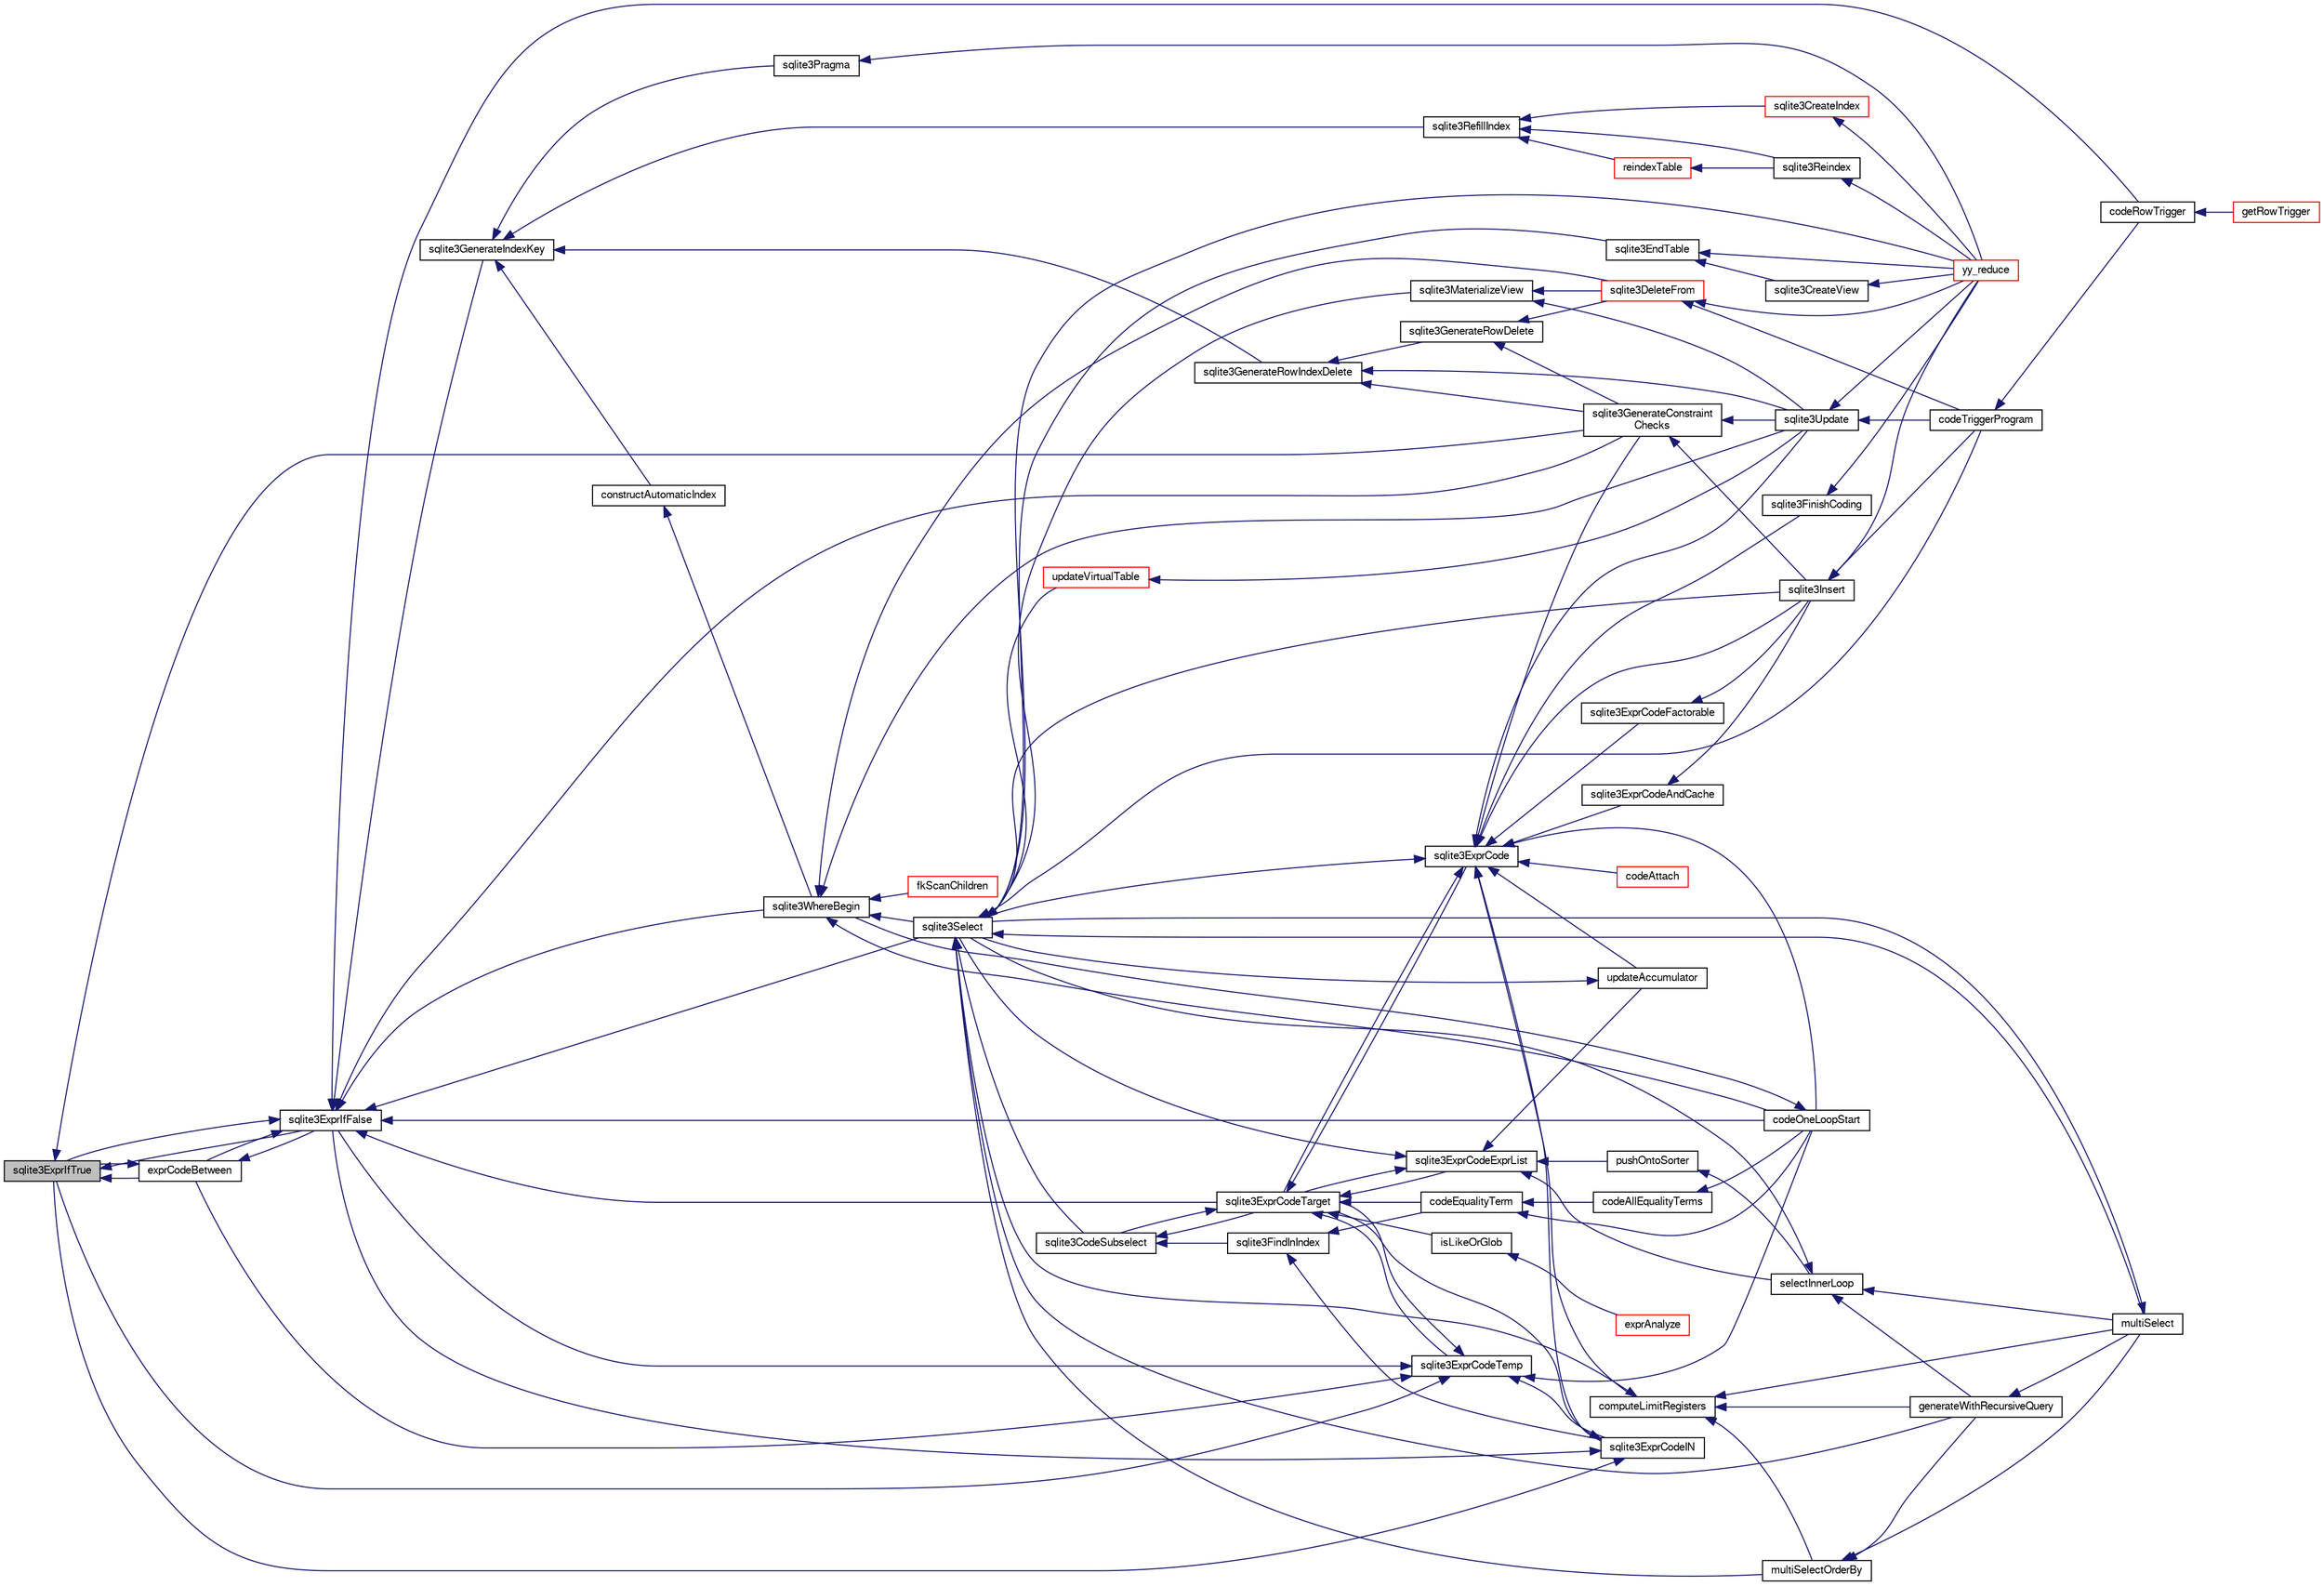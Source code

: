 digraph "sqlite3ExprIfTrue"
{
  edge [fontname="FreeSans",fontsize="10",labelfontname="FreeSans",labelfontsize="10"];
  node [fontname="FreeSans",fontsize="10",shape=record];
  rankdir="LR";
  Node533421 [label="sqlite3ExprIfTrue",height=0.2,width=0.4,color="black", fillcolor="grey75", style="filled", fontcolor="black"];
  Node533421 -> Node533422 [dir="back",color="midnightblue",fontsize="10",style="solid",fontname="FreeSans"];
  Node533422 [label="exprCodeBetween",height=0.2,width=0.4,color="black", fillcolor="white", style="filled",URL="$sqlite3_8c.html#abd053493214542bca8f406f42145d173"];
  Node533422 -> Node533421 [dir="back",color="midnightblue",fontsize="10",style="solid",fontname="FreeSans"];
  Node533422 -> Node533423 [dir="back",color="midnightblue",fontsize="10",style="solid",fontname="FreeSans"];
  Node533423 [label="sqlite3ExprIfFalse",height=0.2,width=0.4,color="black", fillcolor="white", style="filled",URL="$sqlite3_8c.html#af97ecccb5d56e321e118414b08f65b71"];
  Node533423 -> Node533424 [dir="back",color="midnightblue",fontsize="10",style="solid",fontname="FreeSans"];
  Node533424 [label="sqlite3ExprCodeTarget",height=0.2,width=0.4,color="black", fillcolor="white", style="filled",URL="$sqlite3_8c.html#a4f308397a0a3ed299ed31aaa1ae2a293"];
  Node533424 -> Node533425 [dir="back",color="midnightblue",fontsize="10",style="solid",fontname="FreeSans"];
  Node533425 [label="sqlite3CodeSubselect",height=0.2,width=0.4,color="black", fillcolor="white", style="filled",URL="$sqlite3_8c.html#aa69b46d2204a1d1b110107a1be12ee0c"];
  Node533425 -> Node533426 [dir="back",color="midnightblue",fontsize="10",style="solid",fontname="FreeSans"];
  Node533426 [label="sqlite3FindInIndex",height=0.2,width=0.4,color="black", fillcolor="white", style="filled",URL="$sqlite3_8c.html#af7d8c56ab0231f44bb5f87b3fafeffb2"];
  Node533426 -> Node533427 [dir="back",color="midnightblue",fontsize="10",style="solid",fontname="FreeSans"];
  Node533427 [label="sqlite3ExprCodeIN",height=0.2,width=0.4,color="black", fillcolor="white", style="filled",URL="$sqlite3_8c.html#ad9cf4f5b5ffb90c24a4a0900c8626193"];
  Node533427 -> Node533424 [dir="back",color="midnightblue",fontsize="10",style="solid",fontname="FreeSans"];
  Node533427 -> Node533421 [dir="back",color="midnightblue",fontsize="10",style="solid",fontname="FreeSans"];
  Node533427 -> Node533423 [dir="back",color="midnightblue",fontsize="10",style="solid",fontname="FreeSans"];
  Node533426 -> Node533428 [dir="back",color="midnightblue",fontsize="10",style="solid",fontname="FreeSans"];
  Node533428 [label="codeEqualityTerm",height=0.2,width=0.4,color="black", fillcolor="white", style="filled",URL="$sqlite3_8c.html#ad88a57073f031452c9843e97f15acc47"];
  Node533428 -> Node533429 [dir="back",color="midnightblue",fontsize="10",style="solid",fontname="FreeSans"];
  Node533429 [label="codeAllEqualityTerms",height=0.2,width=0.4,color="black", fillcolor="white", style="filled",URL="$sqlite3_8c.html#a3095598b812500a4efe41bf17cd49381"];
  Node533429 -> Node533430 [dir="back",color="midnightblue",fontsize="10",style="solid",fontname="FreeSans"];
  Node533430 [label="codeOneLoopStart",height=0.2,width=0.4,color="black", fillcolor="white", style="filled",URL="$sqlite3_8c.html#aa868875120b151c169cc79139ed6e008"];
  Node533430 -> Node533431 [dir="back",color="midnightblue",fontsize="10",style="solid",fontname="FreeSans"];
  Node533431 [label="sqlite3WhereBegin",height=0.2,width=0.4,color="black", fillcolor="white", style="filled",URL="$sqlite3_8c.html#acad049f5c9a96a8118cffd5e5ce89f7c"];
  Node533431 -> Node533432 [dir="back",color="midnightblue",fontsize="10",style="solid",fontname="FreeSans"];
  Node533432 [label="sqlite3DeleteFrom",height=0.2,width=0.4,color="red", fillcolor="white", style="filled",URL="$sqlite3_8c.html#ab9b4b45349188b49eabb23f94608a091"];
  Node533432 -> Node533437 [dir="back",color="midnightblue",fontsize="10",style="solid",fontname="FreeSans"];
  Node533437 [label="codeTriggerProgram",height=0.2,width=0.4,color="black", fillcolor="white", style="filled",URL="$sqlite3_8c.html#a120801f59d9281d201d2ff4b2606836e"];
  Node533437 -> Node533438 [dir="back",color="midnightblue",fontsize="10",style="solid",fontname="FreeSans"];
  Node533438 [label="codeRowTrigger",height=0.2,width=0.4,color="black", fillcolor="white", style="filled",URL="$sqlite3_8c.html#a463cea5aaaf388b560b206570a0022fc"];
  Node533438 -> Node533439 [dir="back",color="midnightblue",fontsize="10",style="solid",fontname="FreeSans"];
  Node533439 [label="getRowTrigger",height=0.2,width=0.4,color="red", fillcolor="white", style="filled",URL="$sqlite3_8c.html#a69626ef20b540d1a2b19cf56f3f45689"];
  Node533432 -> Node533435 [dir="back",color="midnightblue",fontsize="10",style="solid",fontname="FreeSans"];
  Node533435 [label="yy_reduce",height=0.2,width=0.4,color="red", fillcolor="white", style="filled",URL="$sqlite3_8c.html#a7c419a9b25711c666a9a2449ef377f14"];
  Node533431 -> Node533448 [dir="back",color="midnightblue",fontsize="10",style="solid",fontname="FreeSans"];
  Node533448 [label="fkScanChildren",height=0.2,width=0.4,color="red", fillcolor="white", style="filled",URL="$sqlite3_8c.html#a67c9dcb484336b3155e7a82a037d4691"];
  Node533431 -> Node533450 [dir="back",color="midnightblue",fontsize="10",style="solid",fontname="FreeSans"];
  Node533450 [label="sqlite3Select",height=0.2,width=0.4,color="black", fillcolor="white", style="filled",URL="$sqlite3_8c.html#a2465ee8c956209ba4b272477b7c21a45"];
  Node533450 -> Node533425 [dir="back",color="midnightblue",fontsize="10",style="solid",fontname="FreeSans"];
  Node533450 -> Node533451 [dir="back",color="midnightblue",fontsize="10",style="solid",fontname="FreeSans"];
  Node533451 [label="sqlite3EndTable",height=0.2,width=0.4,color="black", fillcolor="white", style="filled",URL="$sqlite3_8c.html#a7b5f2c66c0f0b6f819d970ca389768b0"];
  Node533451 -> Node533452 [dir="back",color="midnightblue",fontsize="10",style="solid",fontname="FreeSans"];
  Node533452 [label="sqlite3CreateView",height=0.2,width=0.4,color="black", fillcolor="white", style="filled",URL="$sqlite3_8c.html#a9d85cb00ff71dee5cd9a019503a6982e"];
  Node533452 -> Node533435 [dir="back",color="midnightblue",fontsize="10",style="solid",fontname="FreeSans"];
  Node533451 -> Node533435 [dir="back",color="midnightblue",fontsize="10",style="solid",fontname="FreeSans"];
  Node533450 -> Node533453 [dir="back",color="midnightblue",fontsize="10",style="solid",fontname="FreeSans"];
  Node533453 [label="sqlite3MaterializeView",height=0.2,width=0.4,color="black", fillcolor="white", style="filled",URL="$sqlite3_8c.html#a4557984b0b75f998fb0c3f231c9b1def"];
  Node533453 -> Node533432 [dir="back",color="midnightblue",fontsize="10",style="solid",fontname="FreeSans"];
  Node533453 -> Node533445 [dir="back",color="midnightblue",fontsize="10",style="solid",fontname="FreeSans"];
  Node533445 [label="sqlite3Update",height=0.2,width=0.4,color="black", fillcolor="white", style="filled",URL="$sqlite3_8c.html#ac5aa67c46e8cc8174566fabe6809fafa"];
  Node533445 -> Node533437 [dir="back",color="midnightblue",fontsize="10",style="solid",fontname="FreeSans"];
  Node533445 -> Node533435 [dir="back",color="midnightblue",fontsize="10",style="solid",fontname="FreeSans"];
  Node533450 -> Node533444 [dir="back",color="midnightblue",fontsize="10",style="solid",fontname="FreeSans"];
  Node533444 [label="sqlite3Insert",height=0.2,width=0.4,color="black", fillcolor="white", style="filled",URL="$sqlite3_8c.html#a5b17c9c2000bae6bdff8e6be48d7dc2b"];
  Node533444 -> Node533437 [dir="back",color="midnightblue",fontsize="10",style="solid",fontname="FreeSans"];
  Node533444 -> Node533435 [dir="back",color="midnightblue",fontsize="10",style="solid",fontname="FreeSans"];
  Node533450 -> Node533454 [dir="back",color="midnightblue",fontsize="10",style="solid",fontname="FreeSans"];
  Node533454 [label="generateWithRecursiveQuery",height=0.2,width=0.4,color="black", fillcolor="white", style="filled",URL="$sqlite3_8c.html#ade2c3663fa9c3b9676507984b9483942"];
  Node533454 -> Node533455 [dir="back",color="midnightblue",fontsize="10",style="solid",fontname="FreeSans"];
  Node533455 [label="multiSelect",height=0.2,width=0.4,color="black", fillcolor="white", style="filled",URL="$sqlite3_8c.html#a6456c61f3d9b2389738753cedfa24fa7"];
  Node533455 -> Node533450 [dir="back",color="midnightblue",fontsize="10",style="solid",fontname="FreeSans"];
  Node533450 -> Node533455 [dir="back",color="midnightblue",fontsize="10",style="solid",fontname="FreeSans"];
  Node533450 -> Node533456 [dir="back",color="midnightblue",fontsize="10",style="solid",fontname="FreeSans"];
  Node533456 [label="multiSelectOrderBy",height=0.2,width=0.4,color="black", fillcolor="white", style="filled",URL="$sqlite3_8c.html#afcdb8488c6f4dfdadaf9f04bca35b808"];
  Node533456 -> Node533454 [dir="back",color="midnightblue",fontsize="10",style="solid",fontname="FreeSans"];
  Node533456 -> Node533455 [dir="back",color="midnightblue",fontsize="10",style="solid",fontname="FreeSans"];
  Node533450 -> Node533437 [dir="back",color="midnightblue",fontsize="10",style="solid",fontname="FreeSans"];
  Node533450 -> Node533457 [dir="back",color="midnightblue",fontsize="10",style="solid",fontname="FreeSans"];
  Node533457 [label="updateVirtualTable",height=0.2,width=0.4,color="red", fillcolor="white", style="filled",URL="$sqlite3_8c.html#a740220531db9293c39a2cdd7da3f74e1"];
  Node533457 -> Node533445 [dir="back",color="midnightblue",fontsize="10",style="solid",fontname="FreeSans"];
  Node533450 -> Node533435 [dir="back",color="midnightblue",fontsize="10",style="solid",fontname="FreeSans"];
  Node533431 -> Node533445 [dir="back",color="midnightblue",fontsize="10",style="solid",fontname="FreeSans"];
  Node533431 -> Node533430 [dir="back",color="midnightblue",fontsize="10",style="solid",fontname="FreeSans"];
  Node533428 -> Node533430 [dir="back",color="midnightblue",fontsize="10",style="solid",fontname="FreeSans"];
  Node533425 -> Node533424 [dir="back",color="midnightblue",fontsize="10",style="solid",fontname="FreeSans"];
  Node533424 -> Node533458 [dir="back",color="midnightblue",fontsize="10",style="solid",fontname="FreeSans"];
  Node533458 [label="sqlite3ExprCodeTemp",height=0.2,width=0.4,color="black", fillcolor="white", style="filled",URL="$sqlite3_8c.html#a3bc5c1ccb3c5851847e2aeb4a84ae1fc"];
  Node533458 -> Node533427 [dir="back",color="midnightblue",fontsize="10",style="solid",fontname="FreeSans"];
  Node533458 -> Node533424 [dir="back",color="midnightblue",fontsize="10",style="solid",fontname="FreeSans"];
  Node533458 -> Node533422 [dir="back",color="midnightblue",fontsize="10",style="solid",fontname="FreeSans"];
  Node533458 -> Node533421 [dir="back",color="midnightblue",fontsize="10",style="solid",fontname="FreeSans"];
  Node533458 -> Node533423 [dir="back",color="midnightblue",fontsize="10",style="solid",fontname="FreeSans"];
  Node533458 -> Node533430 [dir="back",color="midnightblue",fontsize="10",style="solid",fontname="FreeSans"];
  Node533424 -> Node533459 [dir="back",color="midnightblue",fontsize="10",style="solid",fontname="FreeSans"];
  Node533459 [label="sqlite3ExprCode",height=0.2,width=0.4,color="black", fillcolor="white", style="filled",URL="$sqlite3_8c.html#a75f270fb0b111b86924cca4ea507b417"];
  Node533459 -> Node533427 [dir="back",color="midnightblue",fontsize="10",style="solid",fontname="FreeSans"];
  Node533459 -> Node533424 [dir="back",color="midnightblue",fontsize="10",style="solid",fontname="FreeSans"];
  Node533459 -> Node533460 [dir="back",color="midnightblue",fontsize="10",style="solid",fontname="FreeSans"];
  Node533460 [label="sqlite3ExprCodeFactorable",height=0.2,width=0.4,color="black", fillcolor="white", style="filled",URL="$sqlite3_8c.html#a843f7fd58eec5a683c1fd8435fcd1e84"];
  Node533460 -> Node533444 [dir="back",color="midnightblue",fontsize="10",style="solid",fontname="FreeSans"];
  Node533459 -> Node533461 [dir="back",color="midnightblue",fontsize="10",style="solid",fontname="FreeSans"];
  Node533461 [label="sqlite3ExprCodeAndCache",height=0.2,width=0.4,color="black", fillcolor="white", style="filled",URL="$sqlite3_8c.html#ae3e46527d9b7fc9cb9236d21a5e6b1d8"];
  Node533461 -> Node533444 [dir="back",color="midnightblue",fontsize="10",style="solid",fontname="FreeSans"];
  Node533459 -> Node533462 [dir="back",color="midnightblue",fontsize="10",style="solid",fontname="FreeSans"];
  Node533462 [label="codeAttach",height=0.2,width=0.4,color="red", fillcolor="white", style="filled",URL="$sqlite3_8c.html#ade4e9e30d828a19c191fdcb098676d5b"];
  Node533459 -> Node533465 [dir="back",color="midnightblue",fontsize="10",style="solid",fontname="FreeSans"];
  Node533465 [label="sqlite3FinishCoding",height=0.2,width=0.4,color="black", fillcolor="white", style="filled",URL="$sqlite3_8c.html#a651bc5b446c276c092705856d995b278"];
  Node533465 -> Node533435 [dir="back",color="midnightblue",fontsize="10",style="solid",fontname="FreeSans"];
  Node533459 -> Node533444 [dir="back",color="midnightblue",fontsize="10",style="solid",fontname="FreeSans"];
  Node533459 -> Node533443 [dir="back",color="midnightblue",fontsize="10",style="solid",fontname="FreeSans"];
  Node533443 [label="sqlite3GenerateConstraint\lChecks",height=0.2,width=0.4,color="black", fillcolor="white", style="filled",URL="$sqlite3_8c.html#aef639c1e6a0c0a67ca6e7690ad931bd2"];
  Node533443 -> Node533444 [dir="back",color="midnightblue",fontsize="10",style="solid",fontname="FreeSans"];
  Node533443 -> Node533445 [dir="back",color="midnightblue",fontsize="10",style="solid",fontname="FreeSans"];
  Node533459 -> Node533466 [dir="back",color="midnightblue",fontsize="10",style="solid",fontname="FreeSans"];
  Node533466 [label="computeLimitRegisters",height=0.2,width=0.4,color="black", fillcolor="white", style="filled",URL="$sqlite3_8c.html#ae9d37055e4905929b6f6cda5461e2f37"];
  Node533466 -> Node533454 [dir="back",color="midnightblue",fontsize="10",style="solid",fontname="FreeSans"];
  Node533466 -> Node533455 [dir="back",color="midnightblue",fontsize="10",style="solid",fontname="FreeSans"];
  Node533466 -> Node533456 [dir="back",color="midnightblue",fontsize="10",style="solid",fontname="FreeSans"];
  Node533466 -> Node533450 [dir="back",color="midnightblue",fontsize="10",style="solid",fontname="FreeSans"];
  Node533459 -> Node533467 [dir="back",color="midnightblue",fontsize="10",style="solid",fontname="FreeSans"];
  Node533467 [label="updateAccumulator",height=0.2,width=0.4,color="black", fillcolor="white", style="filled",URL="$sqlite3_8c.html#a1681660dd3ecd50c8727d6e56a537bd9"];
  Node533467 -> Node533450 [dir="back",color="midnightblue",fontsize="10",style="solid",fontname="FreeSans"];
  Node533459 -> Node533450 [dir="back",color="midnightblue",fontsize="10",style="solid",fontname="FreeSans"];
  Node533459 -> Node533445 [dir="back",color="midnightblue",fontsize="10",style="solid",fontname="FreeSans"];
  Node533459 -> Node533430 [dir="back",color="midnightblue",fontsize="10",style="solid",fontname="FreeSans"];
  Node533424 -> Node533468 [dir="back",color="midnightblue",fontsize="10",style="solid",fontname="FreeSans"];
  Node533468 [label="sqlite3ExprCodeExprList",height=0.2,width=0.4,color="black", fillcolor="white", style="filled",URL="$sqlite3_8c.html#a05b2b3dc3de7565de24eb3a2ff4e9566"];
  Node533468 -> Node533424 [dir="back",color="midnightblue",fontsize="10",style="solid",fontname="FreeSans"];
  Node533468 -> Node533469 [dir="back",color="midnightblue",fontsize="10",style="solid",fontname="FreeSans"];
  Node533469 [label="pushOntoSorter",height=0.2,width=0.4,color="black", fillcolor="white", style="filled",URL="$sqlite3_8c.html#a4555397beb584a386e7739cf022a6651"];
  Node533469 -> Node533470 [dir="back",color="midnightblue",fontsize="10",style="solid",fontname="FreeSans"];
  Node533470 [label="selectInnerLoop",height=0.2,width=0.4,color="black", fillcolor="white", style="filled",URL="$sqlite3_8c.html#ababe0933661ebe67eb0e6074bb1fd411"];
  Node533470 -> Node533454 [dir="back",color="midnightblue",fontsize="10",style="solid",fontname="FreeSans"];
  Node533470 -> Node533455 [dir="back",color="midnightblue",fontsize="10",style="solid",fontname="FreeSans"];
  Node533470 -> Node533450 [dir="back",color="midnightblue",fontsize="10",style="solid",fontname="FreeSans"];
  Node533468 -> Node533470 [dir="back",color="midnightblue",fontsize="10",style="solid",fontname="FreeSans"];
  Node533468 -> Node533467 [dir="back",color="midnightblue",fontsize="10",style="solid",fontname="FreeSans"];
  Node533468 -> Node533450 [dir="back",color="midnightblue",fontsize="10",style="solid",fontname="FreeSans"];
  Node533424 -> Node533471 [dir="back",color="midnightblue",fontsize="10",style="solid",fontname="FreeSans"];
  Node533471 [label="isLikeOrGlob",height=0.2,width=0.4,color="black", fillcolor="white", style="filled",URL="$sqlite3_8c.html#a6c38e495198bf8976f68d1a6ebd74a50"];
  Node533471 -> Node533472 [dir="back",color="midnightblue",fontsize="10",style="solid",fontname="FreeSans"];
  Node533472 [label="exprAnalyze",height=0.2,width=0.4,color="red", fillcolor="white", style="filled",URL="$sqlite3_8c.html#acb10e48c9a4184a4edd9bfd5b14ad0b7"];
  Node533424 -> Node533428 [dir="back",color="midnightblue",fontsize="10",style="solid",fontname="FreeSans"];
  Node533423 -> Node533422 [dir="back",color="midnightblue",fontsize="10",style="solid",fontname="FreeSans"];
  Node533423 -> Node533421 [dir="back",color="midnightblue",fontsize="10",style="solid",fontname="FreeSans"];
  Node533423 -> Node533480 [dir="back",color="midnightblue",fontsize="10",style="solid",fontname="FreeSans"];
  Node533480 [label="sqlite3GenerateIndexKey",height=0.2,width=0.4,color="black", fillcolor="white", style="filled",URL="$sqlite3_8c.html#ab85ac93d5c5e6760f45f07897be7f272"];
  Node533480 -> Node533481 [dir="back",color="midnightblue",fontsize="10",style="solid",fontname="FreeSans"];
  Node533481 [label="sqlite3RefillIndex",height=0.2,width=0.4,color="black", fillcolor="white", style="filled",URL="$sqlite3_8c.html#a17be5b679d9181b961ea9ba4a18d4f80"];
  Node533481 -> Node533482 [dir="back",color="midnightblue",fontsize="10",style="solid",fontname="FreeSans"];
  Node533482 [label="sqlite3CreateIndex",height=0.2,width=0.4,color="red", fillcolor="white", style="filled",URL="$sqlite3_8c.html#a8dbe5e590ab6c58a8c45f34f7c81e825"];
  Node533482 -> Node533435 [dir="back",color="midnightblue",fontsize="10",style="solid",fontname="FreeSans"];
  Node533481 -> Node533485 [dir="back",color="midnightblue",fontsize="10",style="solid",fontname="FreeSans"];
  Node533485 [label="reindexTable",height=0.2,width=0.4,color="red", fillcolor="white", style="filled",URL="$sqlite3_8c.html#aaa297e36c19aa0d39c60bf95a03b04b6"];
  Node533485 -> Node533487 [dir="back",color="midnightblue",fontsize="10",style="solid",fontname="FreeSans"];
  Node533487 [label="sqlite3Reindex",height=0.2,width=0.4,color="black", fillcolor="white", style="filled",URL="$sqlite3_8c.html#abd189e31189391e1ef114b413ff4abbf"];
  Node533487 -> Node533435 [dir="back",color="midnightblue",fontsize="10",style="solid",fontname="FreeSans"];
  Node533481 -> Node533487 [dir="back",color="midnightblue",fontsize="10",style="solid",fontname="FreeSans"];
  Node533480 -> Node533488 [dir="back",color="midnightblue",fontsize="10",style="solid",fontname="FreeSans"];
  Node533488 [label="sqlite3GenerateRowIndexDelete",height=0.2,width=0.4,color="black", fillcolor="white", style="filled",URL="$sqlite3_8c.html#a09c23ae08a7c469d62705f067d7a2135"];
  Node533488 -> Node533442 [dir="back",color="midnightblue",fontsize="10",style="solid",fontname="FreeSans"];
  Node533442 [label="sqlite3GenerateRowDelete",height=0.2,width=0.4,color="black", fillcolor="white", style="filled",URL="$sqlite3_8c.html#a2c76cbf3027fc18fdbb8cb4cd96b77d9"];
  Node533442 -> Node533432 [dir="back",color="midnightblue",fontsize="10",style="solid",fontname="FreeSans"];
  Node533442 -> Node533443 [dir="back",color="midnightblue",fontsize="10",style="solid",fontname="FreeSans"];
  Node533488 -> Node533443 [dir="back",color="midnightblue",fontsize="10",style="solid",fontname="FreeSans"];
  Node533488 -> Node533445 [dir="back",color="midnightblue",fontsize="10",style="solid",fontname="FreeSans"];
  Node533480 -> Node533489 [dir="back",color="midnightblue",fontsize="10",style="solid",fontname="FreeSans"];
  Node533489 [label="sqlite3Pragma",height=0.2,width=0.4,color="black", fillcolor="white", style="filled",URL="$sqlite3_8c.html#a111391370f58f8e6a6eca51fd34d62ed"];
  Node533489 -> Node533435 [dir="back",color="midnightblue",fontsize="10",style="solid",fontname="FreeSans"];
  Node533480 -> Node533490 [dir="back",color="midnightblue",fontsize="10",style="solid",fontname="FreeSans"];
  Node533490 [label="constructAutomaticIndex",height=0.2,width=0.4,color="black", fillcolor="white", style="filled",URL="$sqlite3_8c.html#aad43d38bc718f4c8e8d0dd8f33ed526f"];
  Node533490 -> Node533431 [dir="back",color="midnightblue",fontsize="10",style="solid",fontname="FreeSans"];
  Node533423 -> Node533443 [dir="back",color="midnightblue",fontsize="10",style="solid",fontname="FreeSans"];
  Node533423 -> Node533450 [dir="back",color="midnightblue",fontsize="10",style="solid",fontname="FreeSans"];
  Node533423 -> Node533438 [dir="back",color="midnightblue",fontsize="10",style="solid",fontname="FreeSans"];
  Node533423 -> Node533430 [dir="back",color="midnightblue",fontsize="10",style="solid",fontname="FreeSans"];
  Node533423 -> Node533431 [dir="back",color="midnightblue",fontsize="10",style="solid",fontname="FreeSans"];
  Node533421 -> Node533423 [dir="back",color="midnightblue",fontsize="10",style="solid",fontname="FreeSans"];
  Node533421 -> Node533443 [dir="back",color="midnightblue",fontsize="10",style="solid",fontname="FreeSans"];
}
